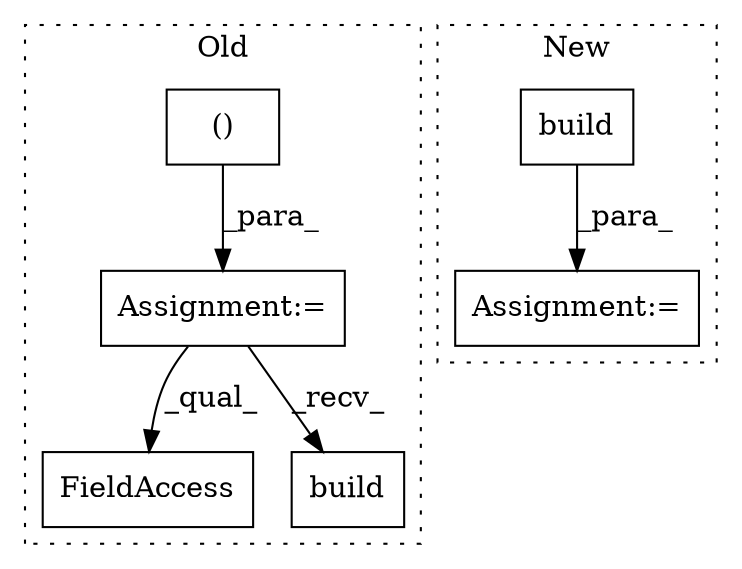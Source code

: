 digraph G {
subgraph cluster0 {
1 [label="()" a="106" s="432" l="52" shape="box"];
4 [label="Assignment:=" a="7" s="399" l="1" shape="box"];
5 [label="FieldAccess" a="22" s="700" l="23" shape="box"];
6 [label="build" a="32" s="800" l="7" shape="box"];
label = "Old";
style="dotted";
}
subgraph cluster1 {
2 [label="build" a="32" s="354" l="7" shape="box"];
3 [label="Assignment:=" a="7" s="545" l="1" shape="box"];
label = "New";
style="dotted";
}
1 -> 4 [label="_para_"];
2 -> 3 [label="_para_"];
4 -> 6 [label="_recv_"];
4 -> 5 [label="_qual_"];
}